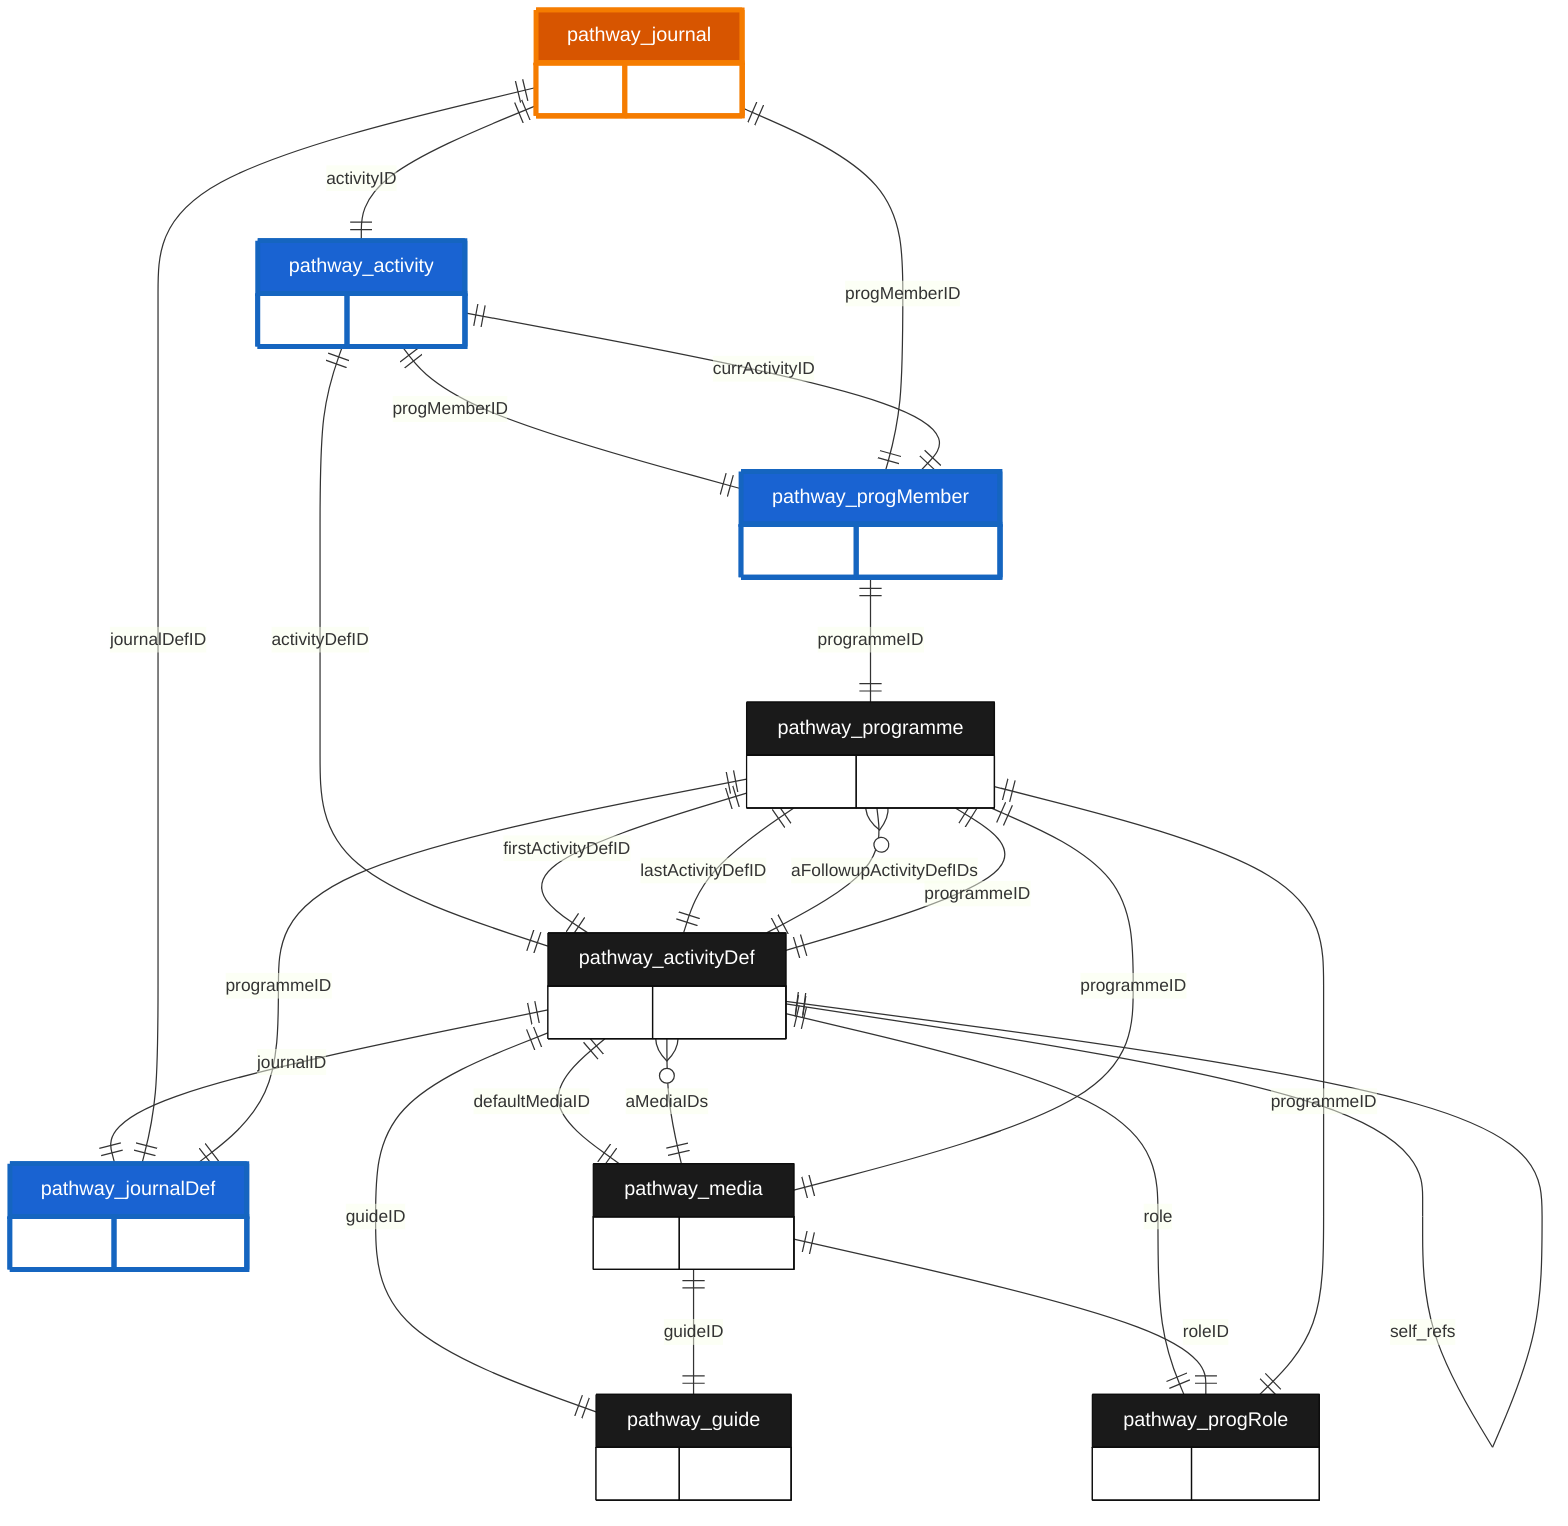 erDiagram
    %% Parameters:
%%   Focus: journal
%%   Domains: programme
%%   Chart Type: ER
    "pathway_activity" {
        UUID ObjectID
    }

    "pathway_activityDef" {
        UUID ObjectID
    }

    "pathway_guide" {
        UUID ObjectID
    }

    "pathway_journal" {
        UUID ObjectID
    }

    "pathway_journalDef" {
        UUID ObjectID
    }

    "pathway_media" {
        UUID ObjectID
    }

    "pathway_progMember" {
        UUID ObjectID
    }

    "pathway_programme" {
        UUID ObjectID
    }

    "pathway_progRole" {
        UUID ObjectID
    }

    %% Direct FK Relationships
    "pathway_activity" ||--|| "pathway_progMember" : progMemberID
    "pathway_activity" ||--|| "pathway_activityDef" : activityDefID
    "pathway_activityDef" ||--|| "pathway_programme" : programmeID
    "pathway_activityDef" ||--|| "pathway_guide" : guideID
    "pathway_activityDef" ||--|| "pathway_progRole" : role
    "pathway_activityDef" ||--|| "pathway_media" : defaultMediaID
    "pathway_activityDef" ||--|| "pathway_journalDef" : journalID
    "pathway_journal" ||--|| "pathway_progMember" : progMemberID
    "pathway_journal" ||--|| "pathway_journalDef" : journalDefID
    "pathway_journal" ||--|| "pathway_activity" : activityID
    "pathway_journalDef" ||--|| "pathway_programme" : programmeID
    "pathway_media" ||--|| "pathway_guide" : guideID
    "pathway_media" ||--|| "pathway_programme" : programmeID
    "pathway_media" ||--|| "pathway_progRole" : roleID
    "pathway_progMember" ||--|| "pathway_programme" : programmeID
    "pathway_progMember" ||--|| "pathway_activity" : currActivityID
    "pathway_programme" ||--|| "pathway_activityDef" : firstActivityDefID
    "pathway_programme" ||--|| "pathway_activityDef" : lastActivityDefID
    "pathway_progRole" ||--|| "pathway_programme" : programmeID
    %% End Direct FK Relationships

    %% Special Joins
    %% End Special Joins

    %% Self-Referencing Relationships for activityDef
    %% Self-refs include: onEndID, aCuePointActivities, aInteract1Activities, aInteract2Activities, aInteract3Activities, aInteract4Activities, aInteract5Activities
    "pathway_activityDef" ||--|| "pathway_activityDef" : self_refs
    %% End Self-Referencing Relationships for activityDef

    %% Join Table Relationships
    "pathway_activityDef" }o--|| "pathway_media" : aMediaIDs
    "pathway_programme" }o--|| "pathway_activityDef" : aFollowupActivityDefIDs
    %% End Join Table Relationships


    %% Entity Styling
    style pathway_activity fill:#1963d2,stroke:#1565c0,stroke-width:4px,color:#fff
    style pathway_activityDef fill:#1a1a1a,stroke:#0d0d0d,stroke-width:1px,color:#fff
    style pathway_guide fill:#1a1a1a,stroke:#0d0d0d,stroke-width:1px,color:#fff
    style pathway_journal fill:#d75500,stroke:#f57c00,stroke-width:4px,color:#fff
    style pathway_journalDef fill:#1963d2,stroke:#1565c0,stroke-width:4px,color:#fff
    style pathway_media fill:#1a1a1a,stroke:#0d0d0d,stroke-width:1px,color:#fff
    style pathway_progMember fill:#1963d2,stroke:#1565c0,stroke-width:4px,color:#fff
    style pathway_programme fill:#1a1a1a,stroke:#0d0d0d,stroke-width:1px,color:#fff
    style pathway_progRole fill:#1a1a1a,stroke:#0d0d0d,stroke-width:1px,color:#fff